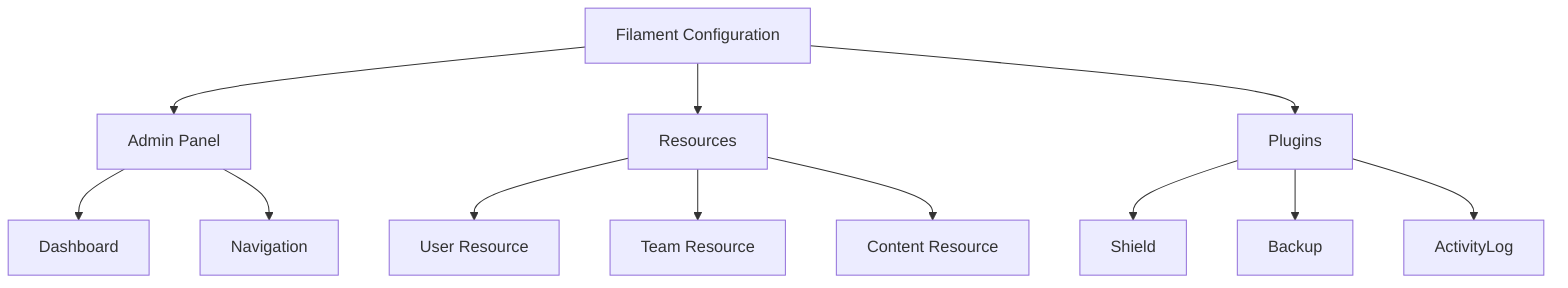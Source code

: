 graph TD
    A[Filament Configuration] --> B[Admin Panel]
    A --> C[Resources]
    A --> D[Plugins]
    B --> E[Dashboard]
    B --> F[Navigation]
    C --> G[User Resource]
    C --> H[Team Resource]
    C --> I[Content Resource]
    D --> J[Shield]
    D --> K[Backup]
    D --> L[ActivityLog]